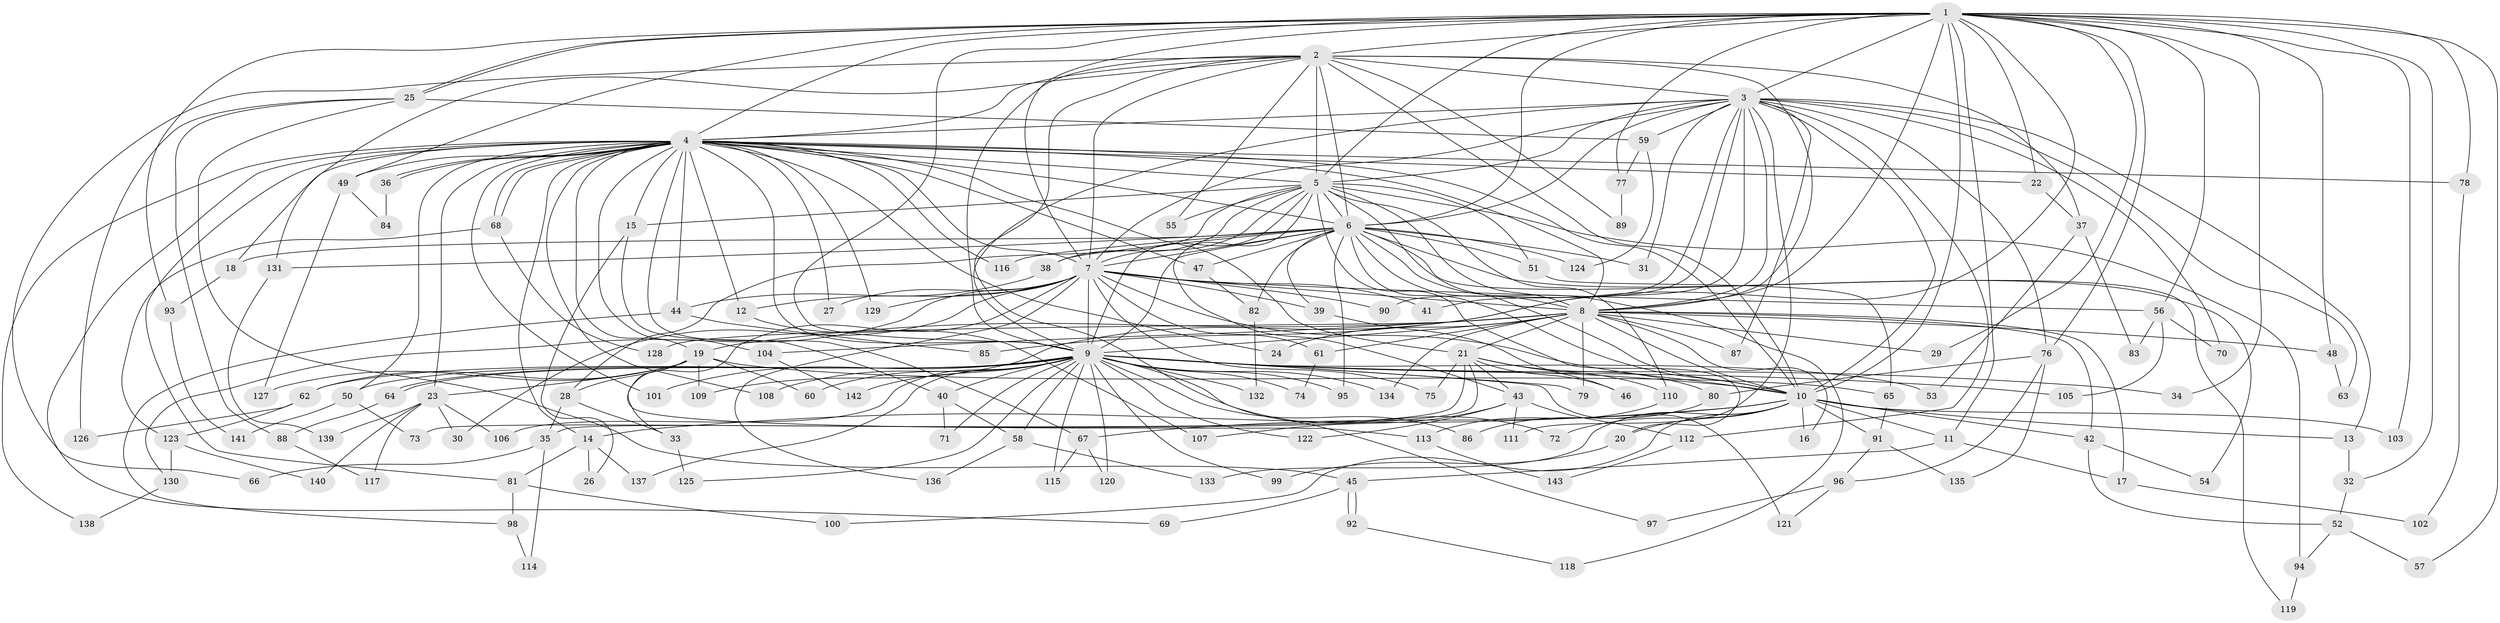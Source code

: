 // coarse degree distribution, {26: 0.009009009009009009, 15: 0.009009009009009009, 23: 0.009009009009009009, 34: 0.009009009009009009, 18: 0.009009009009009009, 20: 0.009009009009009009, 21: 0.009009009009009009, 22: 0.018018018018018018, 36: 0.009009009009009009, 4: 0.12612612612612611, 3: 0.22522522522522523, 5: 0.036036036036036036, 2: 0.46846846846846846, 10: 0.009009009009009009, 9: 0.009009009009009009, 7: 0.009009009009009009, 8: 0.009009009009009009, 6: 0.018018018018018018}
// Generated by graph-tools (version 1.1) at 2025/23/03/03/25 07:23:45]
// undirected, 143 vertices, 311 edges
graph export_dot {
graph [start="1"]
  node [color=gray90,style=filled];
  1;
  2;
  3;
  4;
  5;
  6;
  7;
  8;
  9;
  10;
  11;
  12;
  13;
  14;
  15;
  16;
  17;
  18;
  19;
  20;
  21;
  22;
  23;
  24;
  25;
  26;
  27;
  28;
  29;
  30;
  31;
  32;
  33;
  34;
  35;
  36;
  37;
  38;
  39;
  40;
  41;
  42;
  43;
  44;
  45;
  46;
  47;
  48;
  49;
  50;
  51;
  52;
  53;
  54;
  55;
  56;
  57;
  58;
  59;
  60;
  61;
  62;
  63;
  64;
  65;
  66;
  67;
  68;
  69;
  70;
  71;
  72;
  73;
  74;
  75;
  76;
  77;
  78;
  79;
  80;
  81;
  82;
  83;
  84;
  85;
  86;
  87;
  88;
  89;
  90;
  91;
  92;
  93;
  94;
  95;
  96;
  97;
  98;
  99;
  100;
  101;
  102;
  103;
  104;
  105;
  106;
  107;
  108;
  109;
  110;
  111;
  112;
  113;
  114;
  115;
  116;
  117;
  118;
  119;
  120;
  121;
  122;
  123;
  124;
  125;
  126;
  127;
  128;
  129;
  130;
  131;
  132;
  133;
  134;
  135;
  136;
  137;
  138;
  139;
  140;
  141;
  142;
  143;
  1 -- 2;
  1 -- 3;
  1 -- 4;
  1 -- 5;
  1 -- 6;
  1 -- 7;
  1 -- 8;
  1 -- 9;
  1 -- 10;
  1 -- 11;
  1 -- 22;
  1 -- 25;
  1 -- 25;
  1 -- 29;
  1 -- 32;
  1 -- 34;
  1 -- 48;
  1 -- 49;
  1 -- 56;
  1 -- 57;
  1 -- 76;
  1 -- 77;
  1 -- 78;
  1 -- 85;
  1 -- 93;
  1 -- 103;
  2 -- 3;
  2 -- 4;
  2 -- 5;
  2 -- 6;
  2 -- 7;
  2 -- 8;
  2 -- 9;
  2 -- 10;
  2 -- 37;
  2 -- 55;
  2 -- 66;
  2 -- 89;
  2 -- 97;
  2 -- 131;
  3 -- 4;
  3 -- 5;
  3 -- 6;
  3 -- 7;
  3 -- 8;
  3 -- 9;
  3 -- 10;
  3 -- 13;
  3 -- 31;
  3 -- 41;
  3 -- 59;
  3 -- 63;
  3 -- 70;
  3 -- 76;
  3 -- 87;
  3 -- 90;
  3 -- 109;
  3 -- 111;
  3 -- 112;
  4 -- 5;
  4 -- 6;
  4 -- 7;
  4 -- 8;
  4 -- 9;
  4 -- 10;
  4 -- 12;
  4 -- 14;
  4 -- 15;
  4 -- 18;
  4 -- 19;
  4 -- 21;
  4 -- 22;
  4 -- 23;
  4 -- 24;
  4 -- 27;
  4 -- 36;
  4 -- 36;
  4 -- 44;
  4 -- 47;
  4 -- 49;
  4 -- 50;
  4 -- 67;
  4 -- 68;
  4 -- 68;
  4 -- 69;
  4 -- 78;
  4 -- 81;
  4 -- 101;
  4 -- 104;
  4 -- 108;
  4 -- 116;
  4 -- 129;
  4 -- 138;
  5 -- 6;
  5 -- 7;
  5 -- 8;
  5 -- 9;
  5 -- 10;
  5 -- 15;
  5 -- 20;
  5 -- 28;
  5 -- 38;
  5 -- 43;
  5 -- 51;
  5 -- 55;
  5 -- 94;
  5 -- 110;
  6 -- 7;
  6 -- 8;
  6 -- 9;
  6 -- 10;
  6 -- 18;
  6 -- 31;
  6 -- 38;
  6 -- 39;
  6 -- 47;
  6 -- 51;
  6 -- 54;
  6 -- 82;
  6 -- 95;
  6 -- 116;
  6 -- 118;
  6 -- 119;
  6 -- 124;
  6 -- 131;
  7 -- 8;
  7 -- 9;
  7 -- 10;
  7 -- 12;
  7 -- 27;
  7 -- 30;
  7 -- 33;
  7 -- 39;
  7 -- 41;
  7 -- 56;
  7 -- 61;
  7 -- 75;
  7 -- 90;
  7 -- 129;
  7 -- 130;
  7 -- 136;
  8 -- 9;
  8 -- 10;
  8 -- 16;
  8 -- 17;
  8 -- 19;
  8 -- 21;
  8 -- 24;
  8 -- 29;
  8 -- 42;
  8 -- 48;
  8 -- 61;
  8 -- 79;
  8 -- 87;
  8 -- 104;
  8 -- 128;
  8 -- 134;
  9 -- 10;
  9 -- 34;
  9 -- 40;
  9 -- 50;
  9 -- 53;
  9 -- 58;
  9 -- 60;
  9 -- 62;
  9 -- 64;
  9 -- 64;
  9 -- 71;
  9 -- 72;
  9 -- 74;
  9 -- 79;
  9 -- 86;
  9 -- 95;
  9 -- 99;
  9 -- 101;
  9 -- 105;
  9 -- 106;
  9 -- 108;
  9 -- 115;
  9 -- 120;
  9 -- 121;
  9 -- 122;
  9 -- 125;
  9 -- 132;
  9 -- 134;
  9 -- 137;
  9 -- 142;
  10 -- 11;
  10 -- 13;
  10 -- 14;
  10 -- 16;
  10 -- 20;
  10 -- 42;
  10 -- 67;
  10 -- 72;
  10 -- 91;
  10 -- 100;
  10 -- 103;
  10 -- 133;
  11 -- 17;
  11 -- 45;
  12 -- 107;
  13 -- 32;
  14 -- 26;
  14 -- 81;
  14 -- 137;
  15 -- 26;
  15 -- 40;
  17 -- 102;
  18 -- 93;
  19 -- 23;
  19 -- 28;
  19 -- 60;
  19 -- 62;
  19 -- 65;
  19 -- 109;
  19 -- 113;
  19 -- 127;
  20 -- 99;
  21 -- 35;
  21 -- 43;
  21 -- 46;
  21 -- 73;
  21 -- 75;
  21 -- 80;
  21 -- 110;
  22 -- 37;
  23 -- 30;
  23 -- 106;
  23 -- 117;
  23 -- 139;
  23 -- 140;
  25 -- 45;
  25 -- 59;
  25 -- 88;
  25 -- 126;
  28 -- 33;
  28 -- 35;
  32 -- 52;
  33 -- 125;
  35 -- 66;
  35 -- 114;
  36 -- 84;
  37 -- 53;
  37 -- 83;
  38 -- 44;
  39 -- 46;
  40 -- 58;
  40 -- 71;
  42 -- 52;
  42 -- 54;
  43 -- 107;
  43 -- 111;
  43 -- 112;
  43 -- 122;
  44 -- 85;
  44 -- 98;
  45 -- 69;
  45 -- 92;
  45 -- 92;
  47 -- 82;
  48 -- 63;
  49 -- 84;
  49 -- 127;
  50 -- 73;
  50 -- 141;
  51 -- 65;
  52 -- 57;
  52 -- 94;
  56 -- 70;
  56 -- 83;
  56 -- 105;
  58 -- 133;
  58 -- 136;
  59 -- 77;
  59 -- 124;
  61 -- 74;
  62 -- 123;
  62 -- 126;
  64 -- 88;
  65 -- 91;
  67 -- 115;
  67 -- 120;
  68 -- 123;
  68 -- 128;
  76 -- 80;
  76 -- 96;
  76 -- 135;
  77 -- 89;
  78 -- 102;
  80 -- 86;
  81 -- 98;
  81 -- 100;
  82 -- 132;
  88 -- 117;
  91 -- 96;
  91 -- 135;
  92 -- 118;
  93 -- 141;
  94 -- 119;
  96 -- 97;
  96 -- 121;
  98 -- 114;
  104 -- 142;
  110 -- 113;
  112 -- 143;
  113 -- 143;
  123 -- 130;
  123 -- 140;
  130 -- 138;
  131 -- 139;
}
